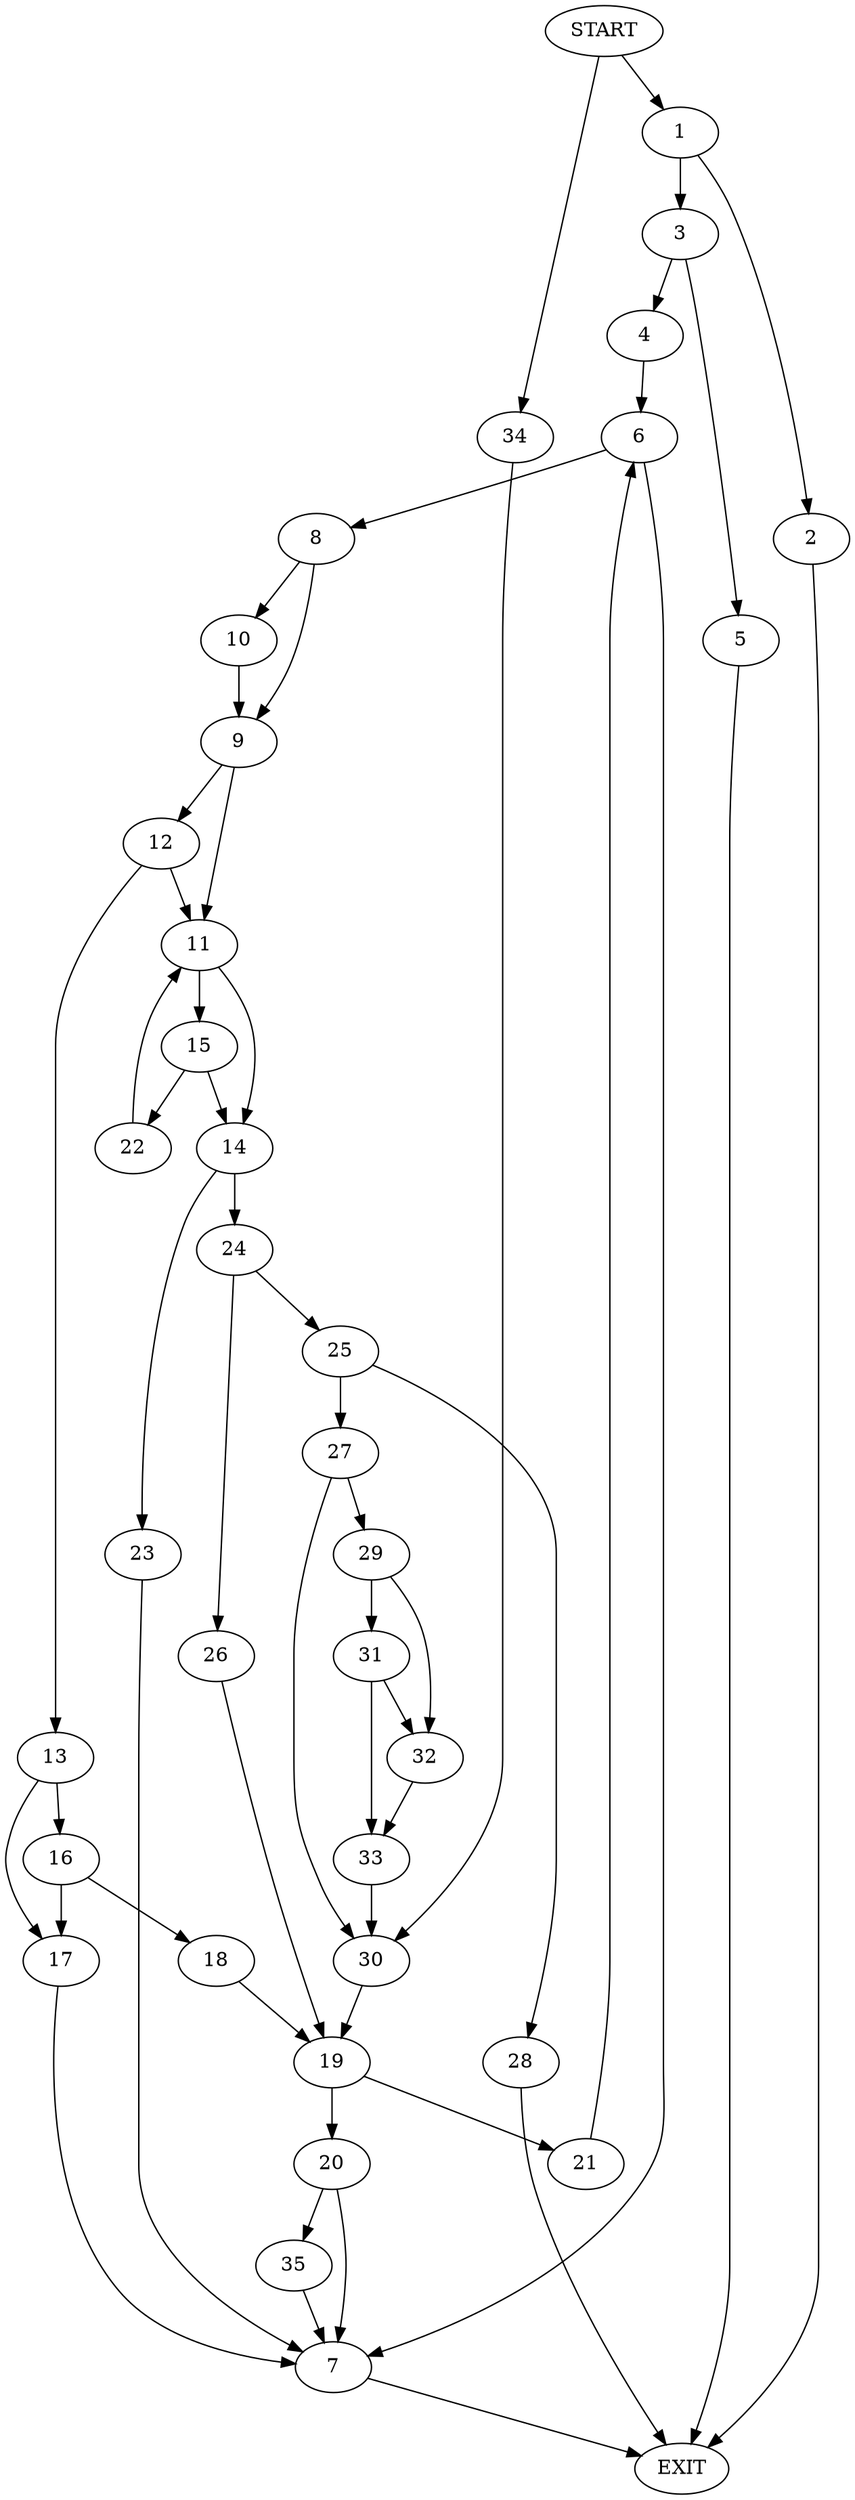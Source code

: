 digraph {
0 [label="START"]
36 [label="EXIT"]
0 -> 1
1 -> 2
1 -> 3
3 -> 4
3 -> 5
2 -> 36
5 -> 36
4 -> 6
6 -> 7
6 -> 8
7 -> 36
8 -> 9
8 -> 10
10 -> 9
9 -> 11
9 -> 12
12 -> 11
12 -> 13
11 -> 14
11 -> 15
13 -> 16
13 -> 17
17 -> 7
16 -> 18
16 -> 17
18 -> 19
19 -> 20
19 -> 21
15 -> 14
15 -> 22
14 -> 23
14 -> 24
22 -> 11
23 -> 7
24 -> 25
24 -> 26
25 -> 27
25 -> 28
26 -> 19
28 -> 36
27 -> 29
27 -> 30
29 -> 31
29 -> 32
30 -> 19
31 -> 32
31 -> 33
32 -> 33
33 -> 30
0 -> 34
34 -> 30
20 -> 35
20 -> 7
21 -> 6
35 -> 7
}
